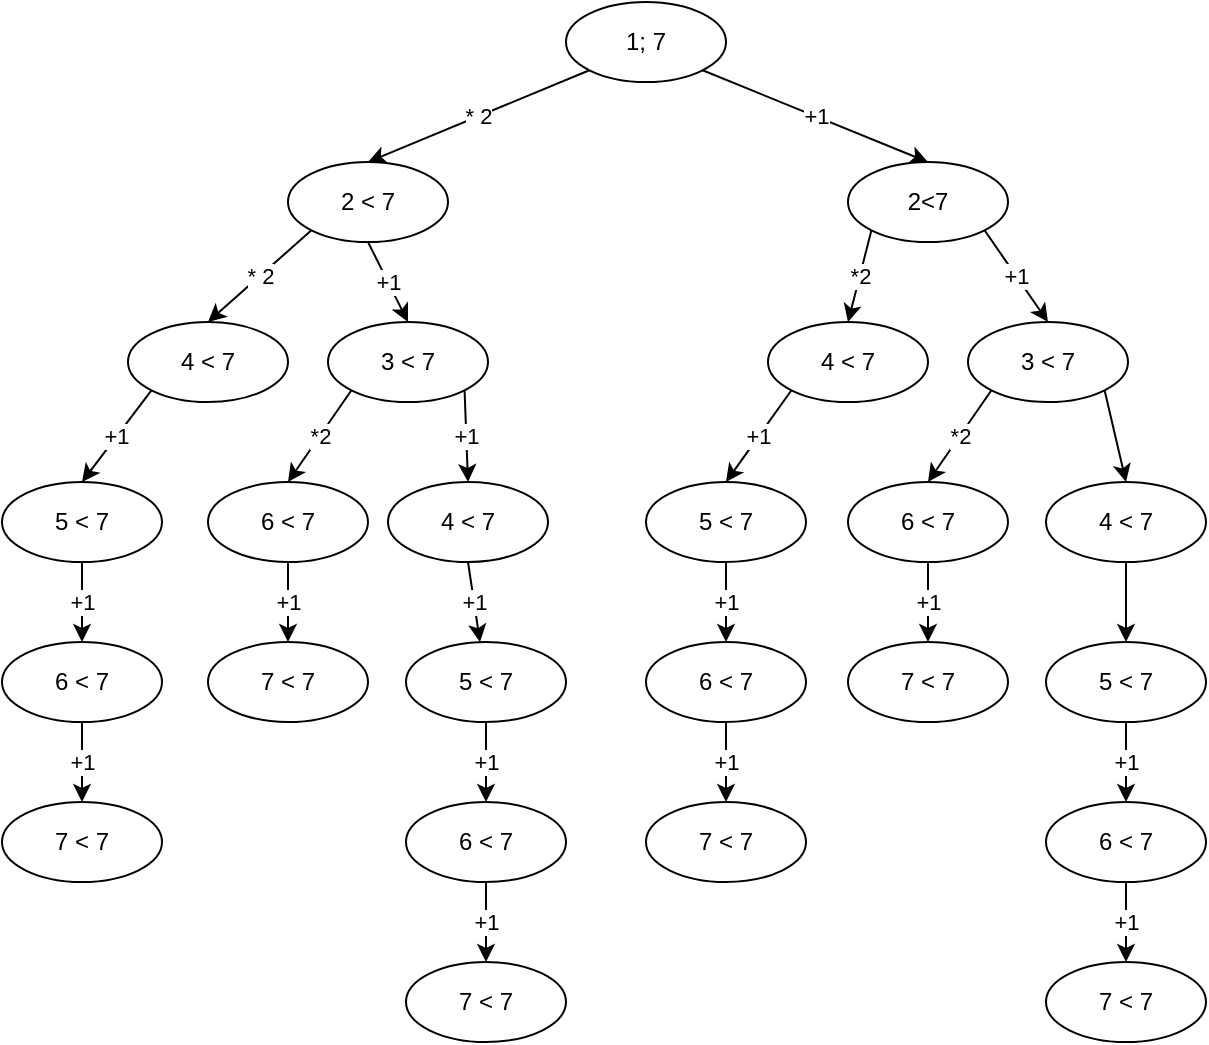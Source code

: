 <mxfile>
    <diagram id="Tl0w-22xGp8Gl6HvrjZg" name="Страница 1">
        <mxGraphModel dx="808" dy="433" grid="1" gridSize="10" guides="1" tooltips="1" connect="1" arrows="1" fold="1" page="1" pageScale="1" pageWidth="1654" pageHeight="1169" math="0" shadow="0">
            <root>
                <mxCell id="0"/>
                <mxCell id="1" parent="0"/>
                <mxCell id="2" value="1; 7" style="ellipse;whiteSpace=wrap;html=1;" parent="1" vertex="1">
                    <mxGeometry x="320" y="40" width="80" height="40" as="geometry"/>
                </mxCell>
                <mxCell id="3" value="2 &amp;lt; 7" style="ellipse;whiteSpace=wrap;html=1;" parent="1" vertex="1">
                    <mxGeometry x="181" y="120" width="80" height="40" as="geometry"/>
                </mxCell>
                <mxCell id="5" value="* 2" style="endArrow=classic;html=1;exitX=0;exitY=1;exitDx=0;exitDy=0;entryX=0.5;entryY=0;entryDx=0;entryDy=0;" parent="1" source="2" target="3" edge="1">
                    <mxGeometry width="50" height="50" relative="1" as="geometry">
                        <mxPoint x="160" y="150" as="sourcePoint"/>
                        <mxPoint x="210" y="100" as="targetPoint"/>
                    </mxGeometry>
                </mxCell>
                <mxCell id="6" value="2&amp;lt;7" style="ellipse;whiteSpace=wrap;html=1;" parent="1" vertex="1">
                    <mxGeometry x="461" y="120" width="80" height="40" as="geometry"/>
                </mxCell>
                <mxCell id="7" value="+1" style="endArrow=classic;html=1;exitX=1;exitY=1;exitDx=0;exitDy=0;entryX=0.5;entryY=0;entryDx=0;entryDy=0;" parent="1" source="2" target="6" edge="1">
                    <mxGeometry width="50" height="50" relative="1" as="geometry">
                        <mxPoint x="490" y="240" as="sourcePoint"/>
                        <mxPoint x="540" y="190" as="targetPoint"/>
                    </mxGeometry>
                </mxCell>
                <mxCell id="8" value="4 &amp;lt; 7" style="ellipse;whiteSpace=wrap;html=1;" parent="1" vertex="1">
                    <mxGeometry x="101" y="200" width="80" height="40" as="geometry"/>
                </mxCell>
                <mxCell id="9" value="* 2" style="endArrow=classic;html=1;exitX=0;exitY=1;exitDx=0;exitDy=0;entryX=0.5;entryY=0;entryDx=0;entryDy=0;" parent="1" source="3" target="8" edge="1">
                    <mxGeometry width="50" height="50" relative="1" as="geometry">
                        <mxPoint x="261" y="290" as="sourcePoint"/>
                        <mxPoint x="311" y="240" as="targetPoint"/>
                    </mxGeometry>
                </mxCell>
                <mxCell id="10" value="3 &amp;lt; 7" style="ellipse;whiteSpace=wrap;html=1;" parent="1" vertex="1">
                    <mxGeometry x="201" y="200" width="80" height="40" as="geometry"/>
                </mxCell>
                <mxCell id="11" value="+1" style="endArrow=classic;html=1;exitX=0.5;exitY=1;exitDx=0;exitDy=0;entryX=0.5;entryY=0;entryDx=0;entryDy=0;" parent="1" source="3" target="10" edge="1">
                    <mxGeometry width="50" height="50" relative="1" as="geometry">
                        <mxPoint x="211" y="320" as="sourcePoint"/>
                        <mxPoint x="261" y="270" as="targetPoint"/>
                    </mxGeometry>
                </mxCell>
                <mxCell id="13" value="4 &amp;lt; 7" style="ellipse;whiteSpace=wrap;html=1;" parent="1" vertex="1">
                    <mxGeometry x="421" y="200" width="80" height="40" as="geometry"/>
                </mxCell>
                <mxCell id="14" value="3 &amp;lt; 7" style="ellipse;whiteSpace=wrap;html=1;" parent="1" vertex="1">
                    <mxGeometry x="521" y="200" width="80" height="40" as="geometry"/>
                </mxCell>
                <mxCell id="15" value="*2" style="endArrow=classic;html=1;exitX=0;exitY=1;exitDx=0;exitDy=0;entryX=0.5;entryY=0;entryDx=0;entryDy=0;" parent="1" source="6" target="13" edge="1">
                    <mxGeometry width="50" height="50" relative="1" as="geometry">
                        <mxPoint x="471" y="340" as="sourcePoint"/>
                        <mxPoint x="521" y="290" as="targetPoint"/>
                    </mxGeometry>
                </mxCell>
                <mxCell id="16" value="+1" style="endArrow=classic;html=1;exitX=1;exitY=1;exitDx=0;exitDy=0;entryX=0.5;entryY=0;entryDx=0;entryDy=0;" parent="1" source="6" target="14" edge="1">
                    <mxGeometry width="50" height="50" relative="1" as="geometry">
                        <mxPoint x="441" y="330" as="sourcePoint"/>
                        <mxPoint x="491" y="280" as="targetPoint"/>
                    </mxGeometry>
                </mxCell>
                <mxCell id="17" value="5 &amp;lt; 7" style="ellipse;whiteSpace=wrap;html=1;" parent="1" vertex="1">
                    <mxGeometry x="38" y="280" width="80" height="40" as="geometry"/>
                </mxCell>
                <mxCell id="19" value="+1" style="endArrow=classic;html=1;exitX=0;exitY=1;exitDx=0;exitDy=0;entryX=0.5;entryY=0;entryDx=0;entryDy=0;" parent="1" source="8" target="17" edge="1">
                    <mxGeometry width="50" height="50" relative="1" as="geometry">
                        <mxPoint x="251" y="330" as="sourcePoint"/>
                        <mxPoint x="301" y="280" as="targetPoint"/>
                    </mxGeometry>
                </mxCell>
                <mxCell id="20" value="6 &amp;lt; 7" style="ellipse;whiteSpace=wrap;html=1;" parent="1" vertex="1">
                    <mxGeometry x="141" y="280" width="80" height="40" as="geometry"/>
                </mxCell>
                <mxCell id="21" value="4 &amp;lt; 7" style="ellipse;whiteSpace=wrap;html=1;" parent="1" vertex="1">
                    <mxGeometry x="231" y="280" width="80" height="40" as="geometry"/>
                </mxCell>
                <mxCell id="22" value="*2" style="endArrow=classic;html=1;exitX=0;exitY=1;exitDx=0;exitDy=0;entryX=0.5;entryY=0;entryDx=0;entryDy=0;" parent="1" source="10" target="20" edge="1">
                    <mxGeometry width="50" height="50" relative="1" as="geometry">
                        <mxPoint x="191" y="380" as="sourcePoint"/>
                        <mxPoint x="241" y="330" as="targetPoint"/>
                    </mxGeometry>
                </mxCell>
                <mxCell id="23" value="+1" style="endArrow=classic;html=1;exitX=1;exitY=1;exitDx=0;exitDy=0;entryX=0.5;entryY=0;entryDx=0;entryDy=0;" parent="1" source="10" target="21" edge="1">
                    <mxGeometry width="50" height="50" relative="1" as="geometry">
                        <mxPoint x="321" y="440" as="sourcePoint"/>
                        <mxPoint x="371" y="390" as="targetPoint"/>
                    </mxGeometry>
                </mxCell>
                <mxCell id="24" value="5 &amp;lt; 7" style="ellipse;whiteSpace=wrap;html=1;" parent="1" vertex="1">
                    <mxGeometry x="360" y="280" width="80" height="40" as="geometry"/>
                </mxCell>
                <mxCell id="25" value="+1" style="endArrow=classic;html=1;exitX=0;exitY=1;exitDx=0;exitDy=0;entryX=0.5;entryY=0;entryDx=0;entryDy=0;" parent="1" source="13" target="24" edge="1">
                    <mxGeometry width="50" height="50" relative="1" as="geometry">
                        <mxPoint x="560" y="370" as="sourcePoint"/>
                        <mxPoint x="610" y="320" as="targetPoint"/>
                    </mxGeometry>
                </mxCell>
                <mxCell id="26" value="6 &amp;lt; 7" style="ellipse;whiteSpace=wrap;html=1;" vertex="1" parent="1">
                    <mxGeometry x="461" y="280" width="80" height="40" as="geometry"/>
                </mxCell>
                <mxCell id="28" value="*2" style="endArrow=classic;html=1;exitX=0;exitY=1;exitDx=0;exitDy=0;entryX=0.5;entryY=0;entryDx=0;entryDy=0;" edge="1" parent="1" source="14" target="26">
                    <mxGeometry width="50" height="50" relative="1" as="geometry">
                        <mxPoint x="480" y="380" as="sourcePoint"/>
                        <mxPoint x="530" y="330" as="targetPoint"/>
                    </mxGeometry>
                </mxCell>
                <mxCell id="29" value="4 &amp;lt; 7" style="ellipse;whiteSpace=wrap;html=1;" vertex="1" parent="1">
                    <mxGeometry x="560" y="280" width="80" height="40" as="geometry"/>
                </mxCell>
                <mxCell id="30" value="" style="endArrow=classic;html=1;exitX=1;exitY=1;exitDx=0;exitDy=0;entryX=0.5;entryY=0;entryDx=0;entryDy=0;" edge="1" parent="1" source="14" target="29">
                    <mxGeometry width="50" height="50" relative="1" as="geometry">
                        <mxPoint x="490" y="410" as="sourcePoint"/>
                        <mxPoint x="540" y="360" as="targetPoint"/>
                    </mxGeometry>
                </mxCell>
                <mxCell id="31" value="6 &amp;lt; 7" style="ellipse;whiteSpace=wrap;html=1;" vertex="1" parent="1">
                    <mxGeometry x="38" y="360" width="80" height="40" as="geometry"/>
                </mxCell>
                <mxCell id="32" value="+1" style="endArrow=classic;html=1;exitX=0.5;exitY=1;exitDx=0;exitDy=0;entryX=0.5;entryY=0;entryDx=0;entryDy=0;" edge="1" parent="1" source="17" target="31">
                    <mxGeometry width="50" height="50" relative="1" as="geometry">
                        <mxPoint x="140" y="480" as="sourcePoint"/>
                        <mxPoint x="190" y="430" as="targetPoint"/>
                    </mxGeometry>
                </mxCell>
                <mxCell id="33" value="7 &amp;lt; 7" style="ellipse;whiteSpace=wrap;html=1;" vertex="1" parent="1">
                    <mxGeometry x="141" y="360" width="80" height="40" as="geometry"/>
                </mxCell>
                <mxCell id="34" value="+1" style="endArrow=classic;html=1;exitX=0.5;exitY=1;exitDx=0;exitDy=0;entryX=0.5;entryY=0;entryDx=0;entryDy=0;" edge="1" parent="1" source="20" target="33">
                    <mxGeometry width="50" height="50" relative="1" as="geometry">
                        <mxPoint x="170" y="470" as="sourcePoint"/>
                        <mxPoint x="220" y="420" as="targetPoint"/>
                    </mxGeometry>
                </mxCell>
                <mxCell id="35" value="5 &amp;lt; 7" style="ellipse;whiteSpace=wrap;html=1;" vertex="1" parent="1">
                    <mxGeometry x="240" y="360" width="80" height="40" as="geometry"/>
                </mxCell>
                <mxCell id="36" value="+1" style="endArrow=classic;html=1;exitX=0.5;exitY=1;exitDx=0;exitDy=0;" edge="1" parent="1" source="21" target="35">
                    <mxGeometry width="50" height="50" relative="1" as="geometry">
                        <mxPoint x="290" y="490" as="sourcePoint"/>
                        <mxPoint x="340" y="440" as="targetPoint"/>
                    </mxGeometry>
                </mxCell>
                <mxCell id="37" value="6 &amp;lt; 7" style="ellipse;whiteSpace=wrap;html=1;" vertex="1" parent="1">
                    <mxGeometry x="360" y="360" width="80" height="40" as="geometry"/>
                </mxCell>
                <mxCell id="38" value="+1" style="endArrow=classic;html=1;entryX=0.5;entryY=0;entryDx=0;entryDy=0;exitX=0.5;exitY=1;exitDx=0;exitDy=0;" edge="1" target="37" parent="1" source="24">
                    <mxGeometry width="50" height="50" relative="1" as="geometry">
                        <mxPoint x="400" y="330" as="sourcePoint"/>
                        <mxPoint x="512" y="430" as="targetPoint"/>
                        <mxPoint as="offset"/>
                    </mxGeometry>
                </mxCell>
                <mxCell id="39" value="7 &amp;lt; 7" style="ellipse;whiteSpace=wrap;html=1;" vertex="1" parent="1">
                    <mxGeometry x="461" y="360" width="80" height="40" as="geometry"/>
                </mxCell>
                <mxCell id="40" value="+1" style="endArrow=classic;html=1;entryX=0.5;entryY=0;entryDx=0;entryDy=0;exitX=0.5;exitY=1;exitDx=0;exitDy=0;" edge="1" target="39" parent="1" source="26">
                    <mxGeometry width="50" height="50" relative="1" as="geometry">
                        <mxPoint x="500" y="340" as="sourcePoint"/>
                        <mxPoint x="540" y="420" as="targetPoint"/>
                        <mxPoint as="offset"/>
                    </mxGeometry>
                </mxCell>
                <mxCell id="41" value="5 &amp;lt; 7" style="ellipse;whiteSpace=wrap;html=1;" vertex="1" parent="1">
                    <mxGeometry x="560" y="360" width="80" height="40" as="geometry"/>
                </mxCell>
                <mxCell id="42" value="" style="endArrow=classic;html=1;exitX=0.5;exitY=1;exitDx=0;exitDy=0;entryX=0.5;entryY=0;entryDx=0;entryDy=0;" edge="1" parent="1" source="29" target="41">
                    <mxGeometry width="50" height="50" relative="1" as="geometry">
                        <mxPoint x="610" y="490" as="sourcePoint"/>
                        <mxPoint x="660" y="440" as="targetPoint"/>
                    </mxGeometry>
                </mxCell>
                <mxCell id="43" value="7 &amp;lt; 7" style="ellipse;whiteSpace=wrap;html=1;" vertex="1" parent="1">
                    <mxGeometry x="38" y="440" width="80" height="40" as="geometry"/>
                </mxCell>
                <mxCell id="44" value="+1" style="endArrow=classic;html=1;exitX=0.5;exitY=1;exitDx=0;exitDy=0;entryX=0.5;entryY=0;entryDx=0;entryDy=0;" edge="1" target="43" parent="1" source="31">
                    <mxGeometry width="50" height="50" relative="1" as="geometry">
                        <mxPoint x="78" y="400" as="sourcePoint"/>
                        <mxPoint x="117" y="500" as="targetPoint"/>
                    </mxGeometry>
                </mxCell>
                <mxCell id="45" value="7 &amp;lt; 7" style="ellipse;whiteSpace=wrap;html=1;" vertex="1" parent="1">
                    <mxGeometry x="360" y="440" width="80" height="40" as="geometry"/>
                </mxCell>
                <mxCell id="46" value="+1" style="endArrow=classic;html=1;entryX=0.5;entryY=0;entryDx=0;entryDy=0;exitX=0.5;exitY=1;exitDx=0;exitDy=0;" edge="1" target="45" parent="1" source="37">
                    <mxGeometry width="50" height="50" relative="1" as="geometry">
                        <mxPoint x="340" y="420" as="sourcePoint"/>
                        <mxPoint x="439" y="500" as="targetPoint"/>
                    </mxGeometry>
                </mxCell>
                <mxCell id="47" value="6 &amp;lt; 7" style="ellipse;whiteSpace=wrap;html=1;" vertex="1" parent="1">
                    <mxGeometry x="240" y="440" width="80" height="40" as="geometry"/>
                </mxCell>
                <mxCell id="48" value="+1" style="endArrow=classic;html=1;entryX=0.5;entryY=0;entryDx=0;entryDy=0;exitX=0.5;exitY=1;exitDx=0;exitDy=0;" edge="1" target="47" parent="1" source="35">
                    <mxGeometry width="50" height="50" relative="1" as="geometry">
                        <mxPoint x="220" y="430" as="sourcePoint"/>
                        <mxPoint x="392" y="510" as="targetPoint"/>
                    </mxGeometry>
                </mxCell>
                <mxCell id="49" value="7 &amp;lt; 7" style="ellipse;whiteSpace=wrap;html=1;" vertex="1" parent="1">
                    <mxGeometry x="240" y="520" width="80" height="40" as="geometry"/>
                </mxCell>
                <mxCell id="50" value="+1" style="endArrow=classic;html=1;exitX=0.5;exitY=1;exitDx=0;exitDy=0;entryX=0.5;entryY=0;entryDx=0;entryDy=0;" edge="1" source="47" target="49" parent="1">
                    <mxGeometry width="50" height="50" relative="1" as="geometry">
                        <mxPoint x="280" y="480" as="sourcePoint"/>
                        <mxPoint x="319" y="580" as="targetPoint"/>
                    </mxGeometry>
                </mxCell>
                <mxCell id="51" value="6 &amp;lt; 7" style="ellipse;whiteSpace=wrap;html=1;" vertex="1" parent="1">
                    <mxGeometry x="560" y="440" width="80" height="40" as="geometry"/>
                </mxCell>
                <mxCell id="52" value="+1" style="endArrow=classic;html=1;entryX=0.5;entryY=0;entryDx=0;entryDy=0;exitX=0.5;exitY=1;exitDx=0;exitDy=0;" edge="1" target="51" parent="1" source="41">
                    <mxGeometry width="50" height="50" relative="1" as="geometry">
                        <mxPoint x="650" y="420" as="sourcePoint"/>
                        <mxPoint x="712" y="510" as="targetPoint"/>
                    </mxGeometry>
                </mxCell>
                <mxCell id="53" value="7 &amp;lt; 7" style="ellipse;whiteSpace=wrap;html=1;" vertex="1" parent="1">
                    <mxGeometry x="560" y="520" width="80" height="40" as="geometry"/>
                </mxCell>
                <mxCell id="54" value="+1" style="endArrow=classic;html=1;exitX=0.5;exitY=1;exitDx=0;exitDy=0;entryX=0.5;entryY=0;entryDx=0;entryDy=0;" edge="1" source="51" target="53" parent="1">
                    <mxGeometry width="50" height="50" relative="1" as="geometry">
                        <mxPoint x="600" y="480" as="sourcePoint"/>
                        <mxPoint x="639" y="580" as="targetPoint"/>
                    </mxGeometry>
                </mxCell>
            </root>
        </mxGraphModel>
    </diagram>
</mxfile>